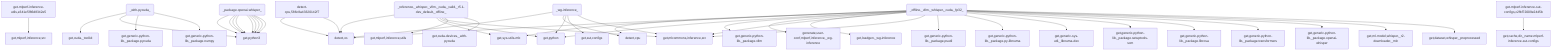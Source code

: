 graph TD
    app-mlperf-inference,d775cac873ee4231_(_reference,_whisper,_vllm,_cuda,_valid,_r5.1-dev_default,_offline_) --> detect,os
    app-mlperf-inference,d775cac873ee4231_(_reference,_whisper,_vllm,_cuda,_valid,_r5.1-dev_default,_offline_) --> get,sys-utils-mlc
    app-mlperf-inference,d775cac873ee4231_(_reference,_whisper,_vllm,_cuda,_valid,_r5.1-dev_default,_offline_) --> get,python
    app-mlperf-inference,d775cac873ee4231_(_reference,_whisper,_vllm,_cuda,_valid,_r5.1-dev_default,_offline_) --> get,mlcommons,inference,src
    get-mlperf-inference-utils,e341e5f86d8342e5 --> get,mlperf,inference,src
    app-mlperf-inference,d775cac873ee4231_(_reference,_whisper,_vllm,_cuda,_valid,_r5.1-dev_default,_offline_) --> get,mlperf,inference,utils
    get-cuda-devices,7a3ede4d3558427a_(_with-pycuda_) --> get,cuda,_toolkit
    get-cuda-devices,7a3ede4d3558427a_(_with-pycuda_) --> get,python3
    get-generic-python-lib,94b62a682bc44791_(_package.pycuda_) --> get,python3
    get-cuda-devices,7a3ede4d3558427a_(_with-pycuda_) --> get,generic-python-lib,_package.pycuda
    get-generic-python-lib,94b62a682bc44791_(_package.numpy_) --> get,python3
    get-cuda-devices,7a3ede4d3558427a_(_with-pycuda_) --> get,generic-python-lib,_package.numpy
    app-mlperf-inference,d775cac873ee4231_(_reference,_whisper,_vllm,_cuda,_valid,_r5.1-dev_default,_offline_) --> get,cuda-devices,_with-pycuda
    app-mlperf-inference-mlcommons-python,ff149e9781fc4b65_(_offline,_vllm,_whisper,_cuda,_fp32_) --> detect,os
    detect-cpu,586c8a43320142f7 --> detect,os
    app-mlperf-inference-mlcommons-python,ff149e9781fc4b65_(_offline,_vllm,_whisper,_cuda,_fp32_) --> detect,cpu
    app-mlperf-inference-mlcommons-python,ff149e9781fc4b65_(_offline,_vllm,_whisper,_cuda,_fp32_) --> get,sys-utils-mlc
    app-mlperf-inference-mlcommons-python,ff149e9781fc4b65_(_offline,_vllm,_whisper,_cuda,_fp32_) --> get,python
    get-generic-python-lib,94b62a682bc44791_(_package.vllm_) --> get,python3
    app-mlperf-inference-mlcommons-python,ff149e9781fc4b65_(_offline,_vllm,_whisper,_cuda,_fp32_) --> get,generic-python-lib,_package.vllm
    generate-mlperf-inference-user-conf,3af4475745964b93_(_wg-inference_) --> detect,os
    detect-cpu,586c8a43320142f7 --> detect,os
    generate-mlperf-inference-user-conf,3af4475745964b93_(_wg-inference_) --> detect,cpu
    generate-mlperf-inference-user-conf,3af4475745964b93_(_wg-inference_) --> get,python
    get-mlperf-inference-sut-configs,c2fbf72009e2445b --> get,cache,dir,_name.mlperf-inference-sut-configs
    generate-mlperf-inference-user-conf,3af4475745964b93_(_wg-inference_) --> get,sut,configs
    generate-mlperf-inference-user-conf,3af4475745964b93_(_wg-inference_) --> get,mlcommons,inference,src
    app-mlperf-inference-mlcommons-python,ff149e9781fc4b65_(_offline,_vllm,_whisper,_cuda,_fp32_) --> generate,user-conf,mlperf,inference,_wg-inference
    app-mlperf-inference-mlcommons-python,ff149e9781fc4b65_(_offline,_vllm,_whisper,_cuda,_fp32_) --> get,loadgen,_wg-inference
    app-mlperf-inference-mlcommons-python,ff149e9781fc4b65_(_offline,_vllm,_whisper,_cuda,_fp32_) --> get,mlcommons,inference,src
    app-mlperf-inference-mlcommons-python,ff149e9781fc4b65_(_offline,_vllm,_whisper,_cuda,_fp32_) --> get,mlcommons,inference,src
    get-generic-python-lib,94b62a682bc44791_(_package.psutil_) --> get,python3
    app-mlperf-inference-mlcommons-python,ff149e9781fc4b65_(_offline,_vllm,_whisper,_cuda,_fp32_) --> get,generic-python-lib,_package.psutil
    get-generic-python-lib,94b62a682bc44791_(_package.py-libnuma_) --> get,python3
    app-mlperf-inference-mlcommons-python,ff149e9781fc4b65_(_offline,_vllm,_whisper,_cuda,_fp32_) --> get,generic-python-lib,_package.py-libnuma
    app-mlperf-inference-mlcommons-python,ff149e9781fc4b65_(_offline,_vllm,_whisper,_cuda,_fp32_) --> get,generic-sys-util,_libnuma-dev
    get-generic-python-lib,94b62a682bc44791_(_package.setuptools-scm_) --> get,python3
    app-mlperf-inference-mlcommons-python,ff149e9781fc4b65_(_offline,_vllm,_whisper,_cuda,_fp32_) --> get,generic-python-lib,_package.setuptools-scm
    get-generic-python-lib,94b62a682bc44791_(_package.librosa_) --> get,python3
    app-mlperf-inference-mlcommons-python,ff149e9781fc4b65_(_offline,_vllm,_whisper,_cuda,_fp32_) --> get,generic-python-lib,_package.librosa
    get-generic-python-lib,94b62a682bc44791_(_package.transformers_) --> get,python3
    app-mlperf-inference-mlcommons-python,ff149e9781fc4b65_(_offline,_vllm,_whisper,_cuda,_fp32_) --> get,generic-python-lib,_package.transformers
    get-generic-python-lib,94b62a682bc44791_(_package.openai-whisper_) --> get,python3
    app-mlperf-inference-mlcommons-python,ff149e9781fc4b65_(_offline,_vllm,_whisper,_cuda,_fp32_) --> get,generic-python-lib,_package.openai-whisper
    app-mlperf-inference-mlcommons-python,ff149e9781fc4b65_(_offline,_vllm,_whisper,_cuda,_fp32_) --> get,ml-model,whisper,_r2-downloader,_mlc
    app-mlperf-inference-mlcommons-python,ff149e9781fc4b65_(_offline,_vllm,_whisper,_cuda,_fp32_) --> get,dataset,whisper,_preprocessed